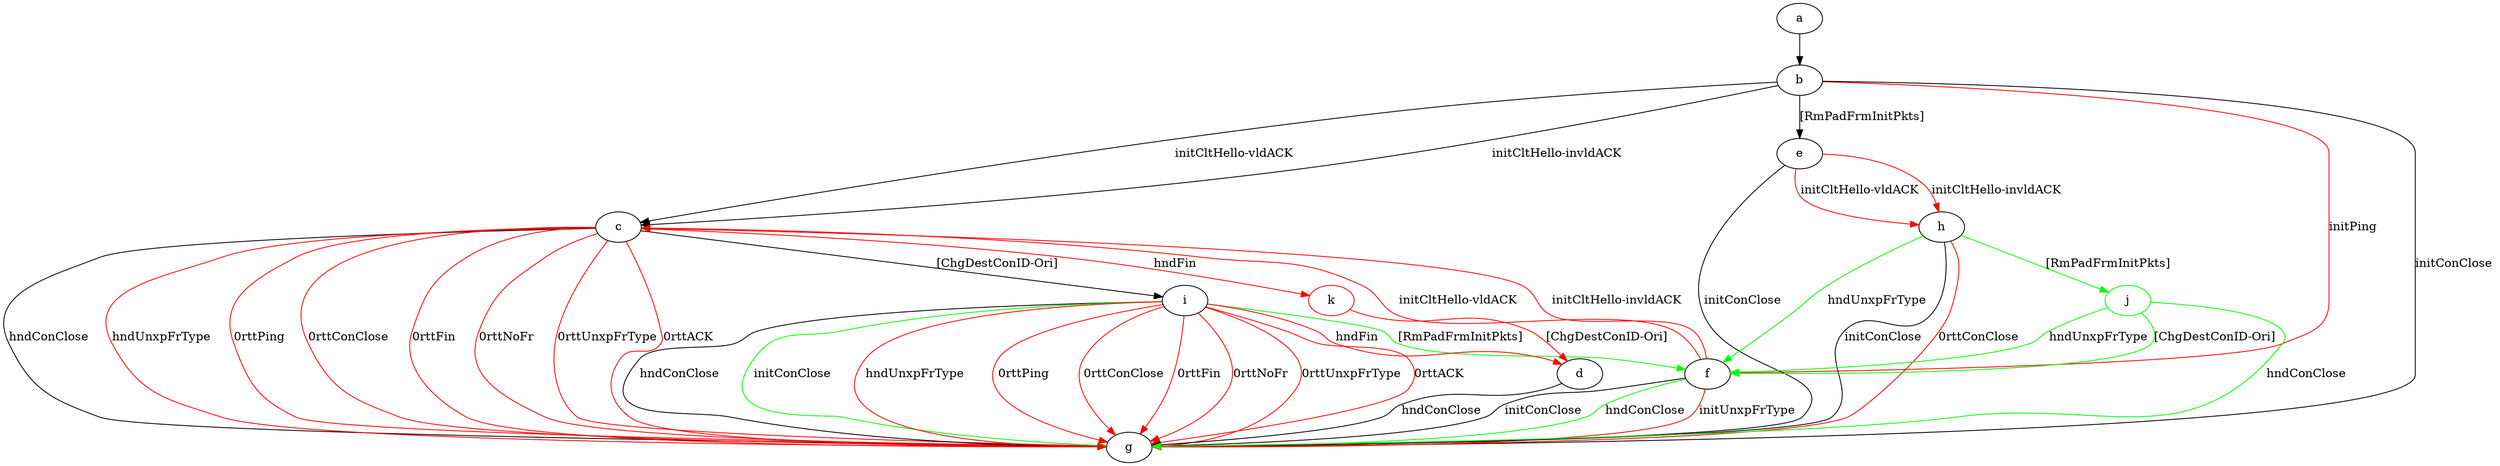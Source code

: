 digraph "" {
	a -> b	[key=0];
	b -> c	[key=0,
		label="initCltHello-vldACK "];
	b -> c	[key=1,
		label="initCltHello-invldACK "];
	b -> e	[key=0,
		label="[RmPadFrmInitPkts] "];
	b -> f	[key=0,
		color=red,
		label="initPing "];
	b -> g	[key=0,
		label="initConClose "];
	c -> g	[key=0,
		label="hndConClose "];
	c -> g	[key=1,
		color=red,
		label="hndUnxpFrType "];
	c -> g	[key=2,
		color=red,
		label="0rttPing "];
	c -> g	[key=3,
		color=red,
		label="0rttConClose "];
	c -> g	[key=4,
		color=red,
		label="0rttFin "];
	c -> g	[key=5,
		color=red,
		label="0rttNoFr "];
	c -> g	[key=6,
		color=red,
		label="0rttUnxpFrType "];
	c -> g	[key=7,
		color=red,
		label="0rttACK "];
	c -> i	[key=0,
		label="[ChgDestConID-Ori] "];
	k	[color=red];
	c -> k	[key=0,
		color=red,
		label="hndFin "];
	d -> g	[key=0,
		label="hndConClose "];
	e -> g	[key=0,
		label="initConClose "];
	e -> h	[key=0,
		color=red,
		label="initCltHello-vldACK "];
	e -> h	[key=1,
		color=red,
		label="initCltHello-invldACK "];
	f -> c	[key=0,
		color=red,
		label="initCltHello-vldACK "];
	f -> c	[key=1,
		color=red,
		label="initCltHello-invldACK "];
	f -> g	[key=0,
		label="initConClose "];
	f -> g	[key=1,
		color=green,
		label="hndConClose "];
	f -> g	[key=2,
		color=red,
		label="initUnxpFrType "];
	h -> f	[key=0,
		color=green,
		label="hndUnxpFrType "];
	h -> g	[key=0,
		label="initConClose "];
	h -> g	[key=1,
		color=red,
		label="0rttConClose "];
	j	[color=green];
	h -> j	[key=0,
		color=green,
		label="[RmPadFrmInitPkts] "];
	i -> d	[key=0,
		color=red,
		label="hndFin "];
	i -> f	[key=0,
		color=green,
		label="[RmPadFrmInitPkts] "];
	i -> g	[key=0,
		label="hndConClose "];
	i -> g	[key=1,
		color=green,
		label="initConClose "];
	i -> g	[key=2,
		color=red,
		label="hndUnxpFrType "];
	i -> g	[key=3,
		color=red,
		label="0rttPing "];
	i -> g	[key=4,
		color=red,
		label="0rttConClose "];
	i -> g	[key=5,
		color=red,
		label="0rttFin "];
	i -> g	[key=6,
		color=red,
		label="0rttNoFr "];
	i -> g	[key=7,
		color=red,
		label="0rttUnxpFrType "];
	i -> g	[key=8,
		color=red,
		label="0rttACK "];
	j -> f	[key=0,
		color=green,
		label="hndUnxpFrType "];
	j -> f	[key=1,
		color=green,
		label="[ChgDestConID-Ori] "];
	j -> g	[key=0,
		color=green,
		label="hndConClose "];
	k -> d	[key=0,
		color=red,
		label="[ChgDestConID-Ori] "];
}
